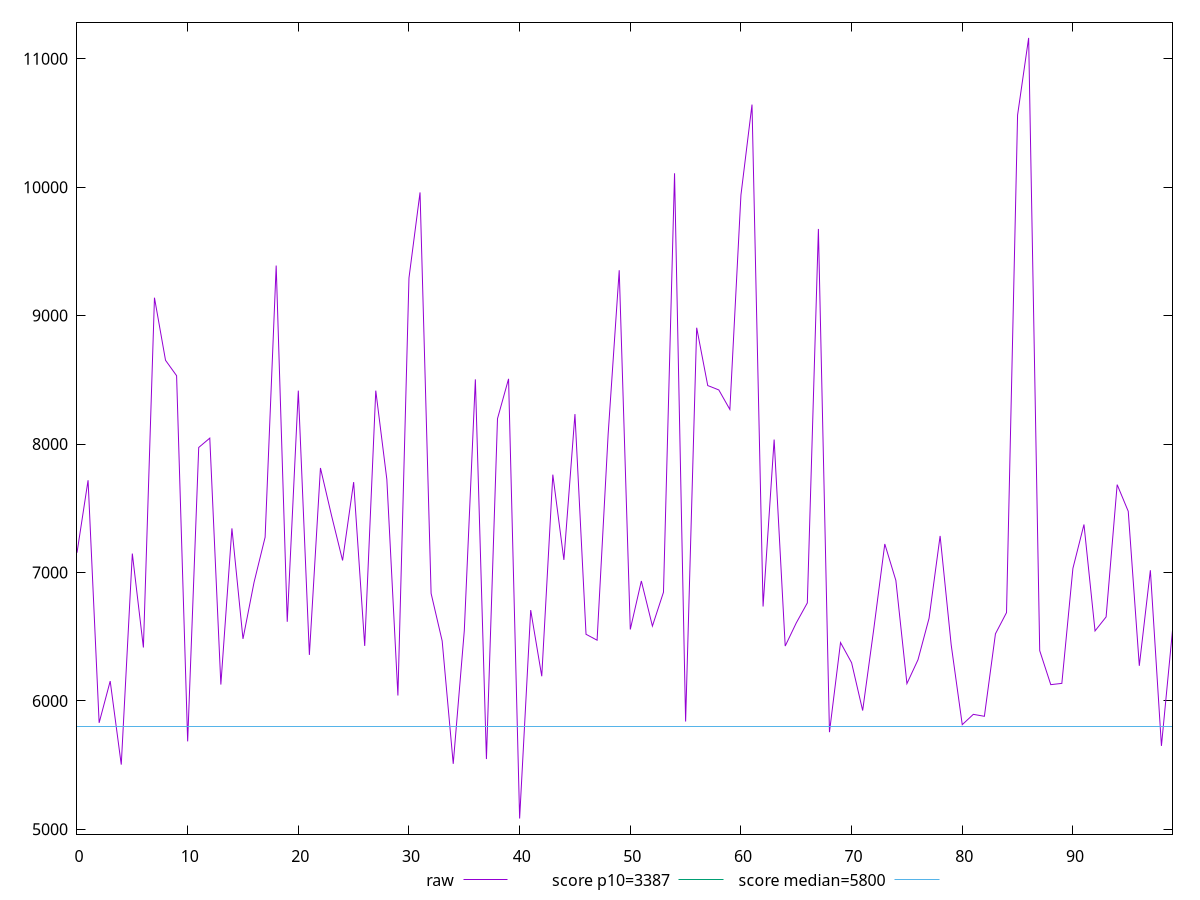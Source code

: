 reset

$raw <<EOF
0 7153.878821972357
1 7718.247783621484
2 5829.509343173029
3 6154.464970070761
4 5504.09198299239
5 7147.2237103825755
6 6415.883648114901
7 9139.405260662808
8 8652.276662851591
9 8532.1179490799
10 5685.185176432965
11 7973.635661727428
12 8046.219656084517
13 6127.183185077703
14 7343.48491567939
15 6483.145191670804
16 6923.687790177214
17 7274.739726240373
18 9389.830290203688
19 6616.163307556326
20 8415.885484914514
21 6358.092193072689
22 7813.70184596334
23 7444.119357305191
24 7093.704017296948
25 7703.803230499259
26 6428.4396669988055
27 8416.061070838088
28 7724.906859398638
29 6042.07222884749
30 9292.953169467684
31 9959.271869214284
32 6837.313549315971
33 6466.991118487276
34 5510.3118390924
35 6547.006142488861
36 8503.840819536386
37 5547.232198606025
38 8197.867887495864
39 8507.825692782579
40 5084.438777987952
41 6707.245660977989
42 6192.127497923426
43 7761.976150565393
44 7097.998002438959
45 8233.196126376897
46 6518.951287816502
47 6472.878041523432
48 8077.697592717826
49 9353.199295293365
50 6556.515149137901
51 6933.9993533968445
52 6582.8214854006965
53 6846.401821778054
54 10108.084546870428
55 5839.467071954569
56 8905.670404089891
57 8455.364980993549
58 8421.36674437749
59 8269.119590884302
60 9938.580830463863
61 10643.032049519468
62 6734.91213032818
63 8034.88400874165
64 6427.20875234688
65 6607.345415685708
66 6763.231646016976
67 9674.915394736832
68 5756.729432617419
69 6454.502627876878
70 6297.392721394366
71 5925.187595203781
72 6557.258524378798
73 7222.039986861205
74 6938.095126944298
75 6134.781841620086
76 6320.572517511983
77 6643.6838863953935
78 7284.760126448949
79 6436.942921406187
80 5815.204419879435
81 5895.4842610094365
82 5880.350096421622
83 6522.556974018642
84 6687.585607213499
85 10561.511250556021
86 11162.276052705263
87 6391.478077426136
88 6126.744486062375
89 6136.611689604799
90 7032.032548745683
91 7373.736447398984
92 6545.100434843173
93 6654.08861918007
94 7684.043651123931
95 7476.453421664709
96 6273.538556322672
97 7017.492501489759
98 5649.744868033995
99 6548.733736674323
EOF

set key outside below
set xrange [0:99]
set yrange [4962.882032493605:11283.83279819961]
set trange [4962.882032493605:11283.83279819961]
set terminal svg size 640, 500 enhanced background rgb 'white'
set output "report_00013_2021-02-09T12-04-24.940Z/speed-index/samples/pages/raw/values.svg"

plot $raw title "raw" with line, \
     3387 title "score p10=3387", \
     5800 title "score median=5800"

reset

